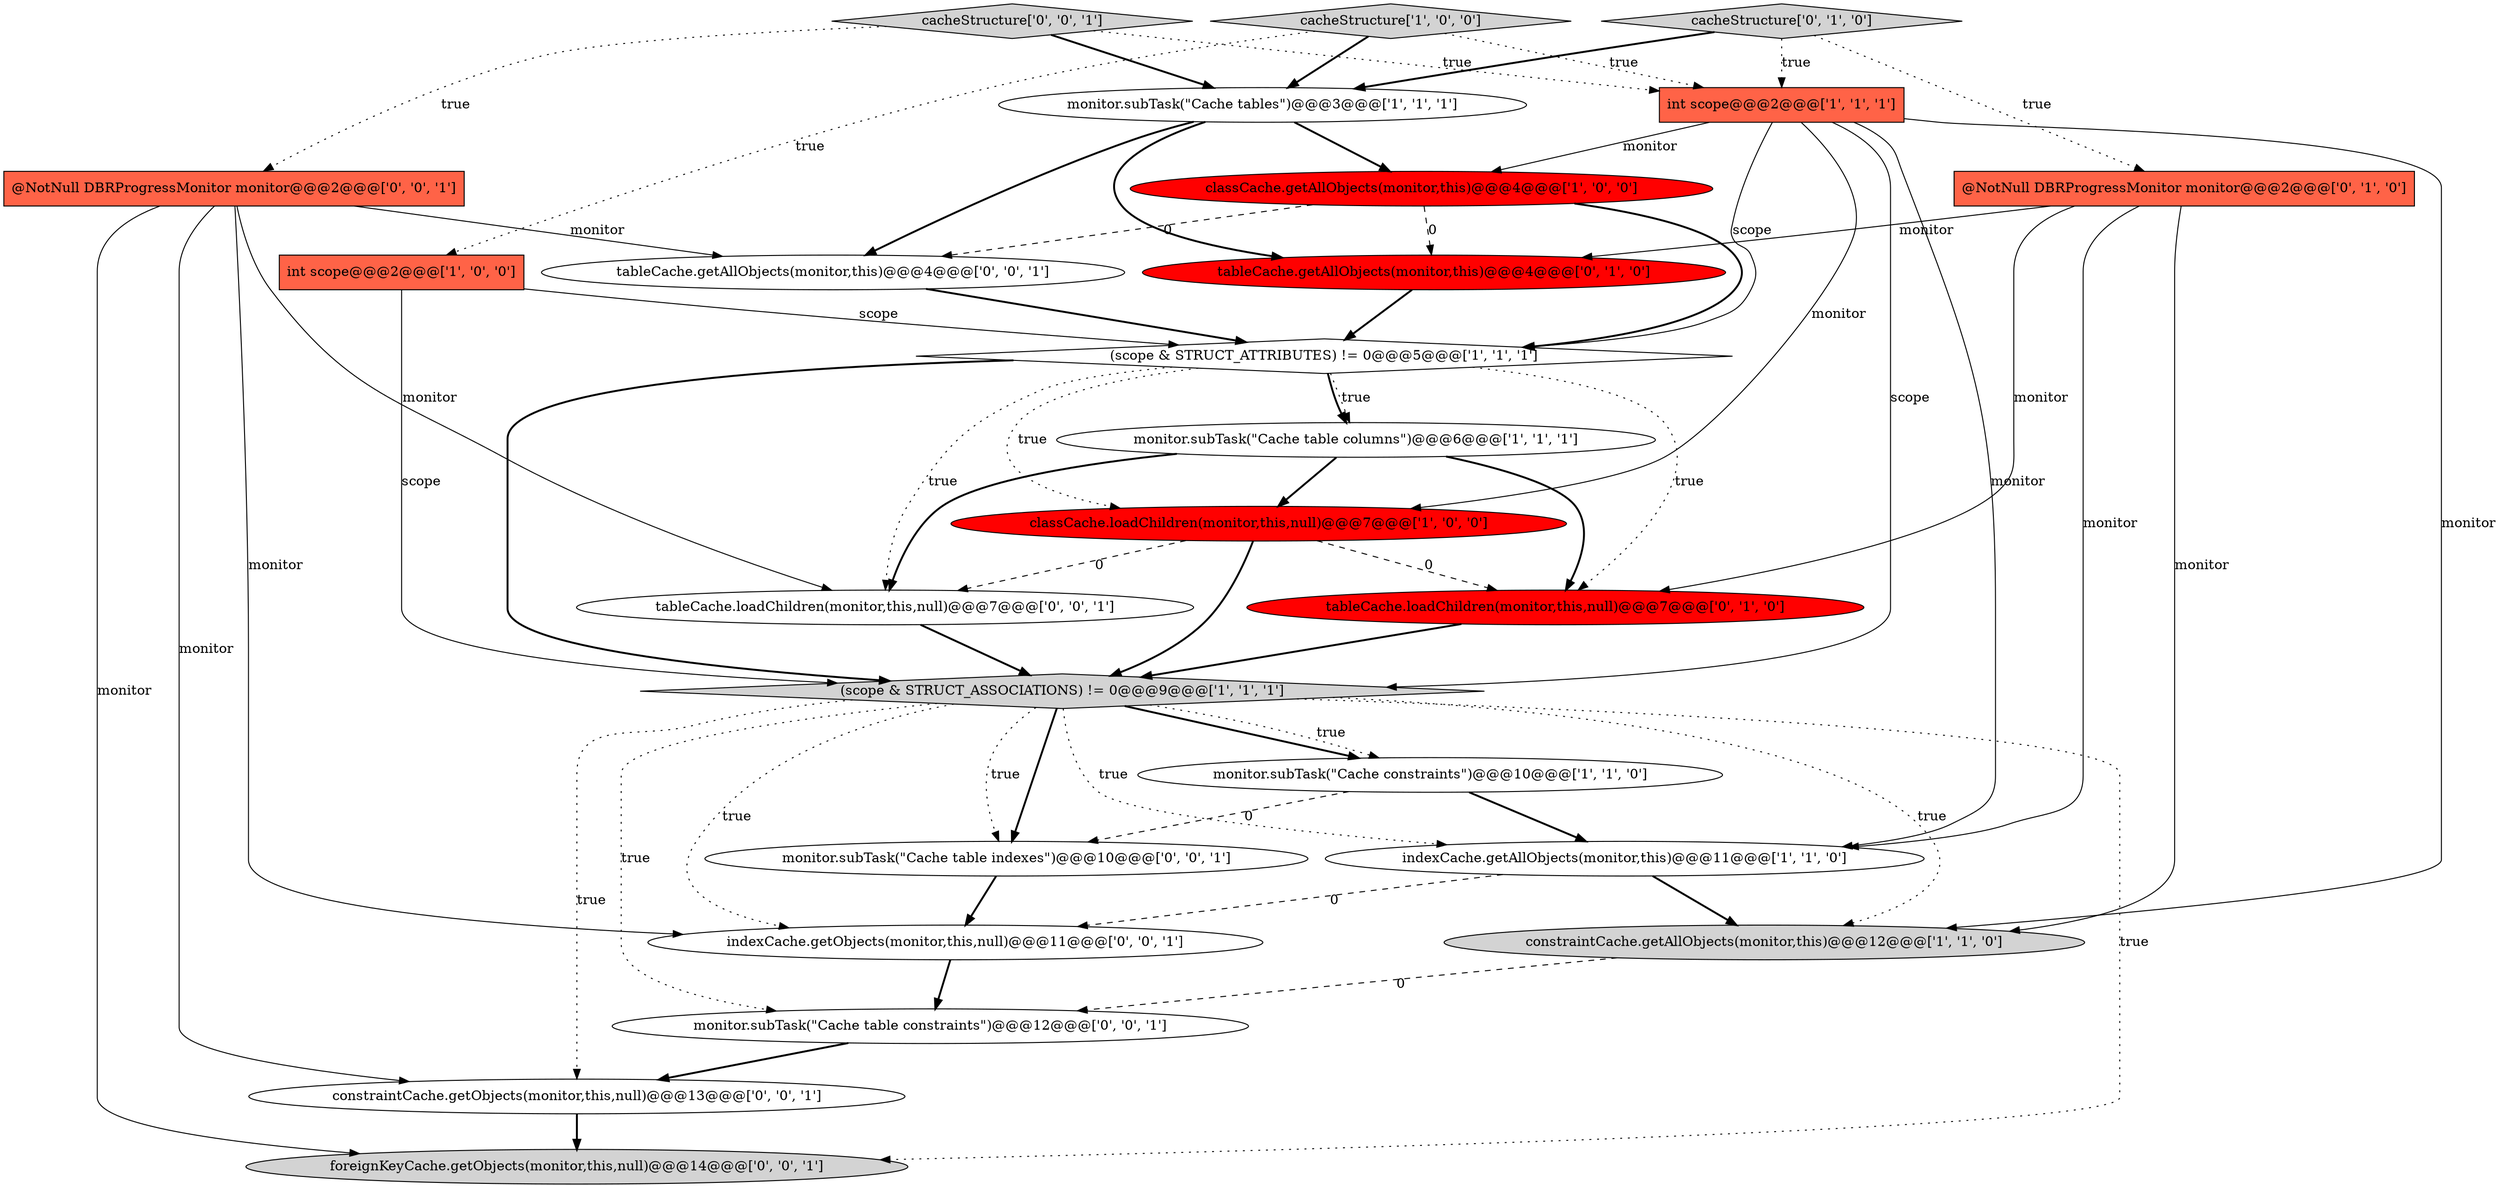 digraph {
8 [style = filled, label = "classCache.getAllObjects(monitor,this)@@@4@@@['1', '0', '0']", fillcolor = red, shape = ellipse image = "AAA1AAABBB1BBB"];
20 [style = filled, label = "cacheStructure['0', '0', '1']", fillcolor = lightgray, shape = diamond image = "AAA0AAABBB3BBB"];
10 [style = filled, label = "(scope & STRUCT_ATTRIBUTES) != 0@@@5@@@['1', '1', '1']", fillcolor = white, shape = diamond image = "AAA0AAABBB1BBB"];
12 [style = filled, label = "cacheStructure['0', '1', '0']", fillcolor = lightgray, shape = diamond image = "AAA0AAABBB2BBB"];
4 [style = filled, label = "monitor.subTask(\"Cache constraints\")@@@10@@@['1', '1', '0']", fillcolor = white, shape = ellipse image = "AAA0AAABBB1BBB"];
17 [style = filled, label = "monitor.subTask(\"Cache table constraints\")@@@12@@@['0', '0', '1']", fillcolor = white, shape = ellipse image = "AAA0AAABBB3BBB"];
11 [style = filled, label = "(scope & STRUCT_ASSOCIATIONS) != 0@@@9@@@['1', '1', '1']", fillcolor = lightgray, shape = diamond image = "AAA0AAABBB1BBB"];
16 [style = filled, label = "tableCache.loadChildren(monitor,this,null)@@@7@@@['0', '0', '1']", fillcolor = white, shape = ellipse image = "AAA0AAABBB3BBB"];
0 [style = filled, label = "indexCache.getAllObjects(monitor,this)@@@11@@@['1', '1', '0']", fillcolor = white, shape = ellipse image = "AAA0AAABBB1BBB"];
22 [style = filled, label = "tableCache.getAllObjects(monitor,this)@@@4@@@['0', '0', '1']", fillcolor = white, shape = ellipse image = "AAA0AAABBB3BBB"];
13 [style = filled, label = "tableCache.getAllObjects(monitor,this)@@@4@@@['0', '1', '0']", fillcolor = red, shape = ellipse image = "AAA1AAABBB2BBB"];
18 [style = filled, label = "foreignKeyCache.getObjects(monitor,this,null)@@@14@@@['0', '0', '1']", fillcolor = lightgray, shape = ellipse image = "AAA0AAABBB3BBB"];
3 [style = filled, label = "cacheStructure['1', '0', '0']", fillcolor = lightgray, shape = diamond image = "AAA0AAABBB1BBB"];
21 [style = filled, label = "constraintCache.getObjects(monitor,this,null)@@@13@@@['0', '0', '1']", fillcolor = white, shape = ellipse image = "AAA0AAABBB3BBB"];
7 [style = filled, label = "int scope@@@2@@@['1', '0', '0']", fillcolor = tomato, shape = box image = "AAA0AAABBB1BBB"];
2 [style = filled, label = "classCache.loadChildren(monitor,this,null)@@@7@@@['1', '0', '0']", fillcolor = red, shape = ellipse image = "AAA1AAABBB1BBB"];
14 [style = filled, label = "tableCache.loadChildren(monitor,this,null)@@@7@@@['0', '1', '0']", fillcolor = red, shape = ellipse image = "AAA1AAABBB2BBB"];
1 [style = filled, label = "constraintCache.getAllObjects(monitor,this)@@@12@@@['1', '1', '0']", fillcolor = lightgray, shape = ellipse image = "AAA0AAABBB1BBB"];
9 [style = filled, label = "int scope@@@2@@@['1', '1', '1']", fillcolor = tomato, shape = box image = "AAA0AAABBB1BBB"];
19 [style = filled, label = "@NotNull DBRProgressMonitor monitor@@@2@@@['0', '0', '1']", fillcolor = tomato, shape = box image = "AAA0AAABBB3BBB"];
24 [style = filled, label = "indexCache.getObjects(monitor,this,null)@@@11@@@['0', '0', '1']", fillcolor = white, shape = ellipse image = "AAA0AAABBB3BBB"];
23 [style = filled, label = "monitor.subTask(\"Cache table indexes\")@@@10@@@['0', '0', '1']", fillcolor = white, shape = ellipse image = "AAA0AAABBB3BBB"];
6 [style = filled, label = "monitor.subTask(\"Cache tables\")@@@3@@@['1', '1', '1']", fillcolor = white, shape = ellipse image = "AAA0AAABBB1BBB"];
5 [style = filled, label = "monitor.subTask(\"Cache table columns\")@@@6@@@['1', '1', '1']", fillcolor = white, shape = ellipse image = "AAA0AAABBB1BBB"];
15 [style = filled, label = "@NotNull DBRProgressMonitor monitor@@@2@@@['0', '1', '0']", fillcolor = tomato, shape = box image = "AAA0AAABBB2BBB"];
7->11 [style = solid, label="scope"];
13->10 [style = bold, label=""];
8->10 [style = bold, label=""];
19->22 [style = solid, label="monitor"];
3->7 [style = dotted, label="true"];
7->10 [style = solid, label="scope"];
16->11 [style = bold, label=""];
19->18 [style = solid, label="monitor"];
20->9 [style = dotted, label="true"];
15->13 [style = solid, label="monitor"];
6->22 [style = bold, label=""];
15->14 [style = solid, label="monitor"];
11->1 [style = dotted, label="true"];
11->4 [style = bold, label=""];
11->23 [style = dotted, label="true"];
12->15 [style = dotted, label="true"];
11->17 [style = dotted, label="true"];
3->6 [style = bold, label=""];
20->6 [style = bold, label=""];
5->14 [style = bold, label=""];
11->4 [style = dotted, label="true"];
3->9 [style = dotted, label="true"];
15->0 [style = solid, label="monitor"];
11->18 [style = dotted, label="true"];
12->6 [style = bold, label=""];
19->21 [style = solid, label="monitor"];
10->5 [style = dotted, label="true"];
21->18 [style = bold, label=""];
9->11 [style = solid, label="scope"];
4->0 [style = bold, label=""];
8->13 [style = dashed, label="0"];
10->14 [style = dotted, label="true"];
9->0 [style = solid, label="monitor"];
5->16 [style = bold, label=""];
8->22 [style = dashed, label="0"];
5->2 [style = bold, label=""];
23->24 [style = bold, label=""];
1->17 [style = dashed, label="0"];
10->5 [style = bold, label=""];
2->14 [style = dashed, label="0"];
19->16 [style = solid, label="monitor"];
10->2 [style = dotted, label="true"];
9->8 [style = solid, label="monitor"];
0->1 [style = bold, label=""];
9->2 [style = solid, label="monitor"];
6->13 [style = bold, label=""];
11->0 [style = dotted, label="true"];
2->16 [style = dashed, label="0"];
6->8 [style = bold, label=""];
9->10 [style = solid, label="scope"];
24->17 [style = bold, label=""];
22->10 [style = bold, label=""];
9->1 [style = solid, label="monitor"];
0->24 [style = dashed, label="0"];
19->24 [style = solid, label="monitor"];
20->19 [style = dotted, label="true"];
11->21 [style = dotted, label="true"];
10->16 [style = dotted, label="true"];
14->11 [style = bold, label=""];
11->23 [style = bold, label=""];
17->21 [style = bold, label=""];
2->11 [style = bold, label=""];
4->23 [style = dashed, label="0"];
11->24 [style = dotted, label="true"];
15->1 [style = solid, label="monitor"];
12->9 [style = dotted, label="true"];
10->11 [style = bold, label=""];
}
